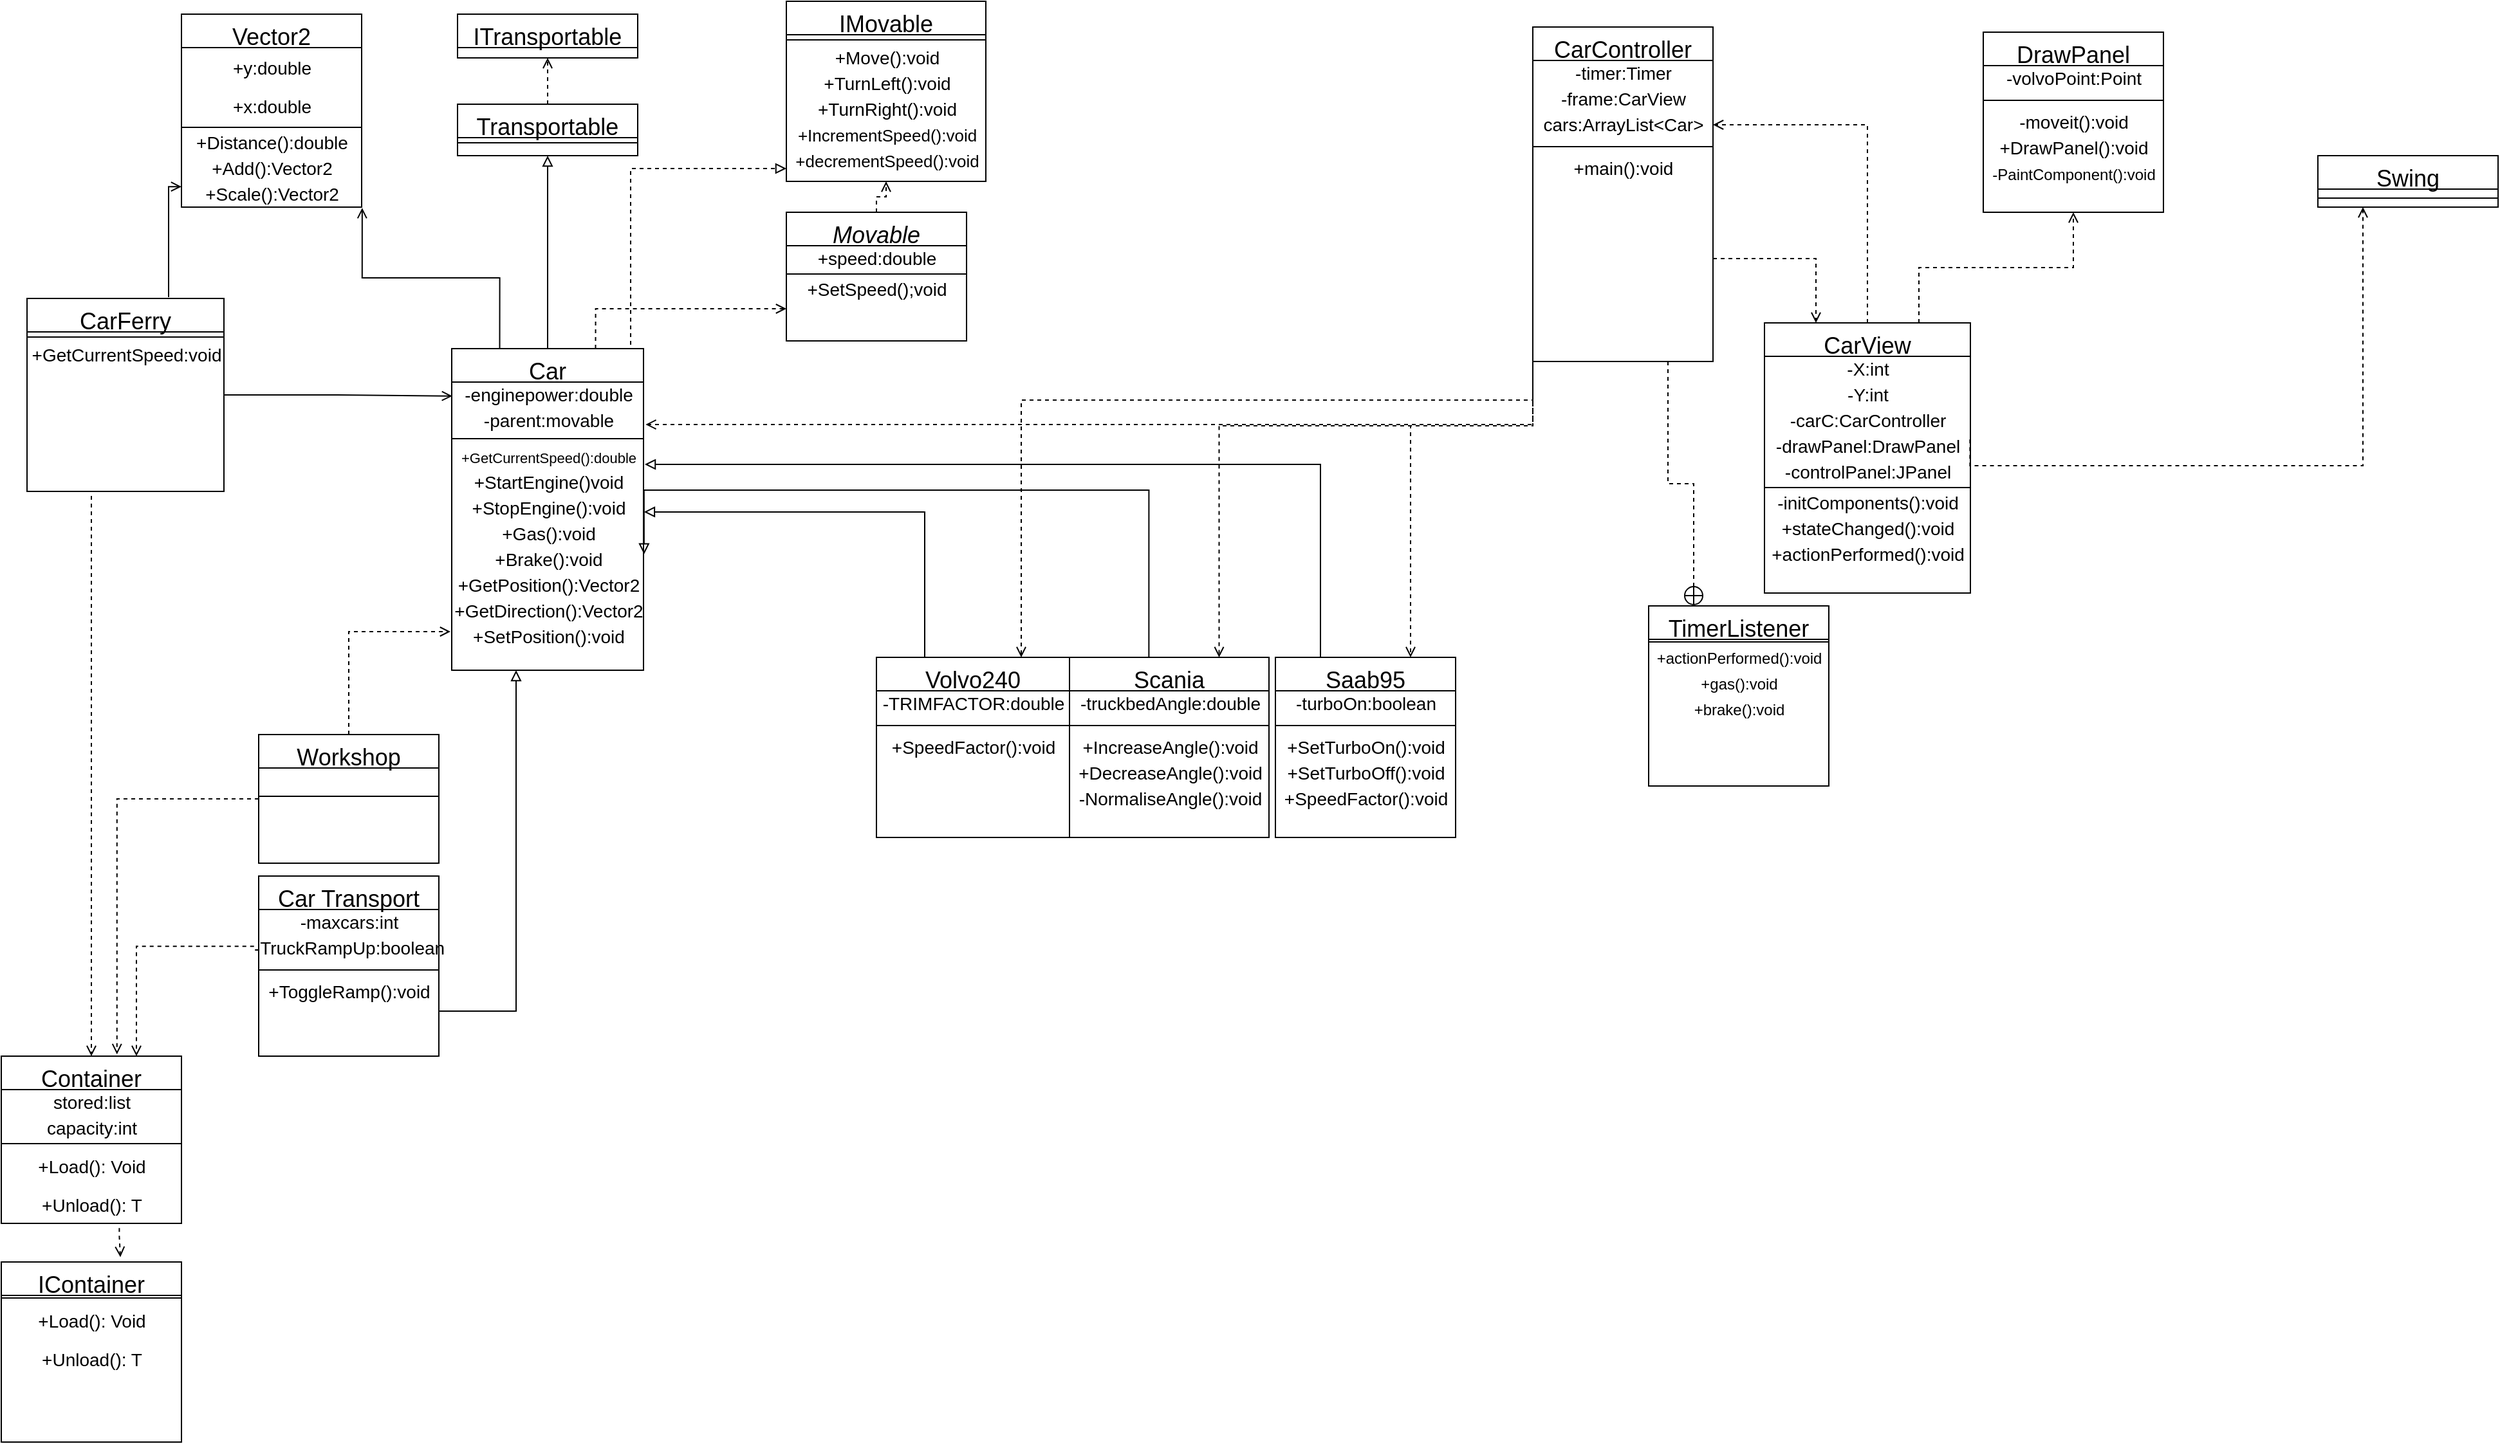 <mxfile version="12.7.2" type="device"><diagram id="C5RBs43oDa-KdzZeNtuy" name="Page-1"><mxGraphModel dx="1463" dy="568" grid="1" gridSize="10" guides="1" tooltips="1" connect="1" arrows="1" fold="1" page="1" pageScale="1" pageWidth="3300" pageHeight="4681" math="0" shadow="0"><root><mxCell id="WIyWlLk6GJQsqaUBKTNV-0"/><mxCell id="WIyWlLk6GJQsqaUBKTNV-1" parent="WIyWlLk6GJQsqaUBKTNV-0"/><mxCell id="vnMeJ6JsLsxlOaiH42n4-273" style="edgeStyle=elbowEdgeStyle;rounded=0;orthogonalLoop=1;jettySize=auto;elbow=vertical;html=1;exitX=0.5;exitY=0;exitDx=0;exitDy=0;entryX=0.5;entryY=1;entryDx=0;entryDy=0;shadow=0;dashed=1;startArrow=none;startFill=0;endArrow=open;endFill=0;strokeWidth=1;fontSize=14;" edge="1" parent="WIyWlLk6GJQsqaUBKTNV-1" source="zkfFHV4jXpPFQw0GAbJ--0" target="vnMeJ6JsLsxlOaiH42n4-11"><mxGeometry relative="1" as="geometry"/></mxCell><mxCell id="zkfFHV4jXpPFQw0GAbJ--0" value="Movable" style="swimlane;fontStyle=2;align=center;verticalAlign=top;childLayout=stackLayout;horizontal=1;startSize=26;horizontalStack=0;resizeParent=1;resizeLast=0;collapsible=1;marginBottom=0;rounded=0;shadow=0;strokeWidth=1;fontSize=18;" parent="WIyWlLk6GJQsqaUBKTNV-1" vertex="1"><mxGeometry x="610" y="184" width="140" height="100" as="geometry"><mxRectangle x="230" y="140" width="160" height="26" as="alternateBounds"/></mxGeometry></mxCell><mxCell id="vnMeJ6JsLsxlOaiH42n4-138" value="+speed:double" style="text;html=1;align=center;verticalAlign=middle;resizable=0;points=[];autosize=1;fontSize=14;" vertex="1" parent="zkfFHV4jXpPFQw0GAbJ--0"><mxGeometry y="26" width="140" height="20" as="geometry"/></mxCell><mxCell id="zkfFHV4jXpPFQw0GAbJ--4" value="" style="line;html=1;strokeWidth=1;align=left;verticalAlign=middle;spacingTop=-1;spacingLeft=3;spacingRight=3;rotatable=0;labelPosition=right;points=[];portConstraint=eastwest;fontSize=18;" parent="zkfFHV4jXpPFQw0GAbJ--0" vertex="1"><mxGeometry y="46" width="140" height="4" as="geometry"/></mxCell><mxCell id="vnMeJ6JsLsxlOaiH42n4-137" value="+SetSpeed();void" style="text;html=1;align=center;verticalAlign=middle;resizable=0;points=[];autosize=1;fontSize=14;" vertex="1" parent="zkfFHV4jXpPFQw0GAbJ--0"><mxGeometry y="50" width="140" height="20" as="geometry"/></mxCell><mxCell id="vnMeJ6JsLsxlOaiH42n4-193" style="edgeStyle=orthogonalEdgeStyle;rounded=0;orthogonalLoop=1;jettySize=auto;html=1;exitX=0.5;exitY=0;exitDx=0;exitDy=0;entryX=0.5;entryY=1;entryDx=0;entryDy=0;shadow=0;endArrow=block;endFill=0;strokeWidth=1;fontSize=14;" edge="1" parent="WIyWlLk6GJQsqaUBKTNV-1" source="vnMeJ6JsLsxlOaiH42n4-2" target="zkfFHV4jXpPFQw0GAbJ--13"><mxGeometry relative="1" as="geometry"/></mxCell><mxCell id="zkfFHV4jXpPFQw0GAbJ--13" value="Transportable" style="swimlane;fontStyle=0;align=center;verticalAlign=top;childLayout=stackLayout;horizontal=1;startSize=26;horizontalStack=0;resizeParent=1;resizeLast=0;collapsible=1;marginBottom=0;rounded=0;shadow=0;strokeWidth=1;fontSize=18;" parent="WIyWlLk6GJQsqaUBKTNV-1" vertex="1"><mxGeometry x="354.5" y="100" width="140" height="40" as="geometry"><mxRectangle x="340" y="380" width="170" height="26" as="alternateBounds"/></mxGeometry></mxCell><mxCell id="zkfFHV4jXpPFQw0GAbJ--15" value="" style="line;html=1;strokeWidth=1;align=left;verticalAlign=middle;spacingTop=-1;spacingLeft=3;spacingRight=3;rotatable=0;labelPosition=right;points=[];portConstraint=eastwest;fontSize=18;" parent="zkfFHV4jXpPFQw0GAbJ--13" vertex="1"><mxGeometry y="26" width="140" height="8" as="geometry"/></mxCell><mxCell id="vnMeJ6JsLsxlOaiH42n4-218" style="edgeStyle=orthogonalEdgeStyle;rounded=0;orthogonalLoop=1;jettySize=auto;html=1;exitX=0.5;exitY=1;exitDx=0;exitDy=0;shadow=0;endArrow=open;endFill=0;strokeWidth=1;fontSize=14;dashed=1;startArrow=none;startFill=0;entryX=0.5;entryY=0;entryDx=0;entryDy=0;" edge="1" parent="WIyWlLk6GJQsqaUBKTNV-1" source="vnMeJ6JsLsxlOaiH42n4-34" target="zkfFHV4jXpPFQw0GAbJ--17"><mxGeometry relative="1" as="geometry"><mxPoint x="70.0" y="398.268" as="targetPoint"/><Array as="points"><mxPoint x="70" y="401"/></Array></mxGeometry></mxCell><mxCell id="vnMeJ6JsLsxlOaiH42n4-219" style="edgeStyle=orthogonalEdgeStyle;rounded=0;orthogonalLoop=1;jettySize=auto;html=1;exitX=0;exitY=0.5;exitDx=0;exitDy=0;shadow=0;dashed=1;startArrow=none;startFill=0;endArrow=open;endFill=0;strokeWidth=1;fontSize=14;entryX=0.642;entryY=-0.011;entryDx=0;entryDy=0;entryPerimeter=0;" edge="1" parent="WIyWlLk6GJQsqaUBKTNV-1" source="vnMeJ6JsLsxlOaiH42n4-25" target="zkfFHV4jXpPFQw0GAbJ--17"><mxGeometry relative="1" as="geometry"><mxPoint x="120" y="830" as="targetPoint"/><Array as="points"><mxPoint x="90" y="640"/></Array></mxGeometry></mxCell><mxCell id="vnMeJ6JsLsxlOaiH42n4-220" style="edgeStyle=orthogonalEdgeStyle;rounded=0;orthogonalLoop=1;jettySize=auto;html=1;exitX=-0.026;exitY=0.431;exitDx=0;exitDy=0;entryX=0.75;entryY=0;entryDx=0;entryDy=0;shadow=0;dashed=1;startArrow=none;startFill=0;endArrow=open;endFill=0;strokeWidth=1;fontSize=14;exitPerimeter=0;" edge="1" parent="WIyWlLk6GJQsqaUBKTNV-1" source="vnMeJ6JsLsxlOaiH42n4-155" target="zkfFHV4jXpPFQw0GAbJ--17"><mxGeometry relative="1" as="geometry"><Array as="points"><mxPoint x="105" y="755"/></Array></mxGeometry></mxCell><mxCell id="zkfFHV4jXpPFQw0GAbJ--17" value="Container" style="swimlane;fontStyle=0;align=center;verticalAlign=top;childLayout=stackLayout;horizontal=1;startSize=26;horizontalStack=0;resizeParent=1;resizeLast=0;collapsible=1;marginBottom=0;rounded=0;shadow=0;strokeWidth=1;fontSize=18;" parent="WIyWlLk6GJQsqaUBKTNV-1" vertex="1"><mxGeometry y="840" width="140" height="130" as="geometry"><mxRectangle x="550" y="140" width="160" height="26" as="alternateBounds"/></mxGeometry></mxCell><mxCell id="vnMeJ6JsLsxlOaiH42n4-140" value="stored:list" style="text;html=1;align=center;verticalAlign=middle;resizable=0;points=[];autosize=1;fontSize=14;" vertex="1" parent="zkfFHV4jXpPFQw0GAbJ--17"><mxGeometry y="26" width="140" height="20" as="geometry"/></mxCell><mxCell id="vnMeJ6JsLsxlOaiH42n4-141" value="capacity:int" style="text;html=1;align=center;verticalAlign=middle;resizable=0;points=[];autosize=1;fontSize=14;" vertex="1" parent="zkfFHV4jXpPFQw0GAbJ--17"><mxGeometry y="46" width="140" height="20" as="geometry"/></mxCell><mxCell id="zkfFHV4jXpPFQw0GAbJ--23" value="" style="line;html=1;strokeWidth=1;align=left;verticalAlign=middle;spacingTop=-1;spacingLeft=3;spacingRight=3;rotatable=0;labelPosition=right;points=[];portConstraint=eastwest;fontSize=18;" parent="zkfFHV4jXpPFQw0GAbJ--17" vertex="1"><mxGeometry y="66" width="140" height="4" as="geometry"/></mxCell><mxCell id="vnMeJ6JsLsxlOaiH42n4-113" value="&lt;span style=&quot;font-size: 14px&quot;&gt;+Load(): Void&lt;/span&gt;" style="text;html=1;align=center;verticalAlign=middle;resizable=0;points=[];autosize=1;fontSize=18;" vertex="1" parent="zkfFHV4jXpPFQw0GAbJ--17"><mxGeometry y="70" width="140" height="30" as="geometry"/></mxCell><mxCell id="vnMeJ6JsLsxlOaiH42n4-116" value="&lt;span style=&quot;font-size: 14px&quot;&gt;+Unload(): T&lt;/span&gt;" style="text;html=1;align=center;verticalAlign=middle;resizable=0;points=[];autosize=1;fontSize=18;" vertex="1" parent="zkfFHV4jXpPFQw0GAbJ--17"><mxGeometry y="100" width="140" height="30" as="geometry"/></mxCell><mxCell id="vnMeJ6JsLsxlOaiH42n4-2" value="Car" style="swimlane;fontStyle=0;align=center;verticalAlign=top;childLayout=stackLayout;horizontal=1;startSize=26;horizontalStack=0;resizeParent=1;resizeLast=0;collapsible=1;marginBottom=0;rounded=0;shadow=0;strokeWidth=1;fontSize=18;" vertex="1" parent="WIyWlLk6GJQsqaUBKTNV-1"><mxGeometry x="350" y="290" width="149" height="250" as="geometry"><mxRectangle x="340" y="380" width="170" height="26" as="alternateBounds"/></mxGeometry></mxCell><mxCell id="vnMeJ6JsLsxlOaiH42n4-144" value="-enginepower:double" style="text;html=1;align=center;verticalAlign=middle;resizable=0;points=[];autosize=1;fontSize=14;" vertex="1" parent="vnMeJ6JsLsxlOaiH42n4-2"><mxGeometry y="26" width="149" height="20" as="geometry"/></mxCell><mxCell id="vnMeJ6JsLsxlOaiH42n4-143" value="-parent:movable" style="text;html=1;align=center;verticalAlign=middle;resizable=0;points=[];autosize=1;fontSize=14;" vertex="1" parent="vnMeJ6JsLsxlOaiH42n4-2"><mxGeometry y="46" width="149" height="20" as="geometry"/></mxCell><mxCell id="vnMeJ6JsLsxlOaiH42n4-3" value="" style="line;html=1;strokeWidth=1;align=left;verticalAlign=middle;spacingTop=-1;spacingLeft=3;spacingRight=3;rotatable=0;labelPosition=right;points=[];portConstraint=eastwest;fontSize=18;" vertex="1" parent="vnMeJ6JsLsxlOaiH42n4-2"><mxGeometry y="66" width="149" height="8" as="geometry"/></mxCell><mxCell id="vnMeJ6JsLsxlOaiH42n4-145" value="&lt;font style=&quot;font-size: 11px&quot;&gt;+GetCurrentSpeed():double&lt;/font&gt;" style="text;html=1;align=center;verticalAlign=middle;resizable=0;points=[];autosize=1;fontSize=14;" vertex="1" parent="vnMeJ6JsLsxlOaiH42n4-2"><mxGeometry y="74" width="149" height="20" as="geometry"/></mxCell><mxCell id="vnMeJ6JsLsxlOaiH42n4-146" value="+StartEngine()void" style="text;html=1;align=center;verticalAlign=middle;resizable=0;points=[];autosize=1;fontSize=14;" vertex="1" parent="vnMeJ6JsLsxlOaiH42n4-2"><mxGeometry y="94" width="149" height="20" as="geometry"/></mxCell><mxCell id="vnMeJ6JsLsxlOaiH42n4-147" value="+StopEngine():void" style="text;html=1;align=center;verticalAlign=middle;resizable=0;points=[];autosize=1;fontSize=14;" vertex="1" parent="vnMeJ6JsLsxlOaiH42n4-2"><mxGeometry y="114" width="149" height="20" as="geometry"/></mxCell><mxCell id="vnMeJ6JsLsxlOaiH42n4-148" value="+Gas():void" style="text;html=1;align=center;verticalAlign=middle;resizable=0;points=[];autosize=1;fontSize=14;" vertex="1" parent="vnMeJ6JsLsxlOaiH42n4-2"><mxGeometry y="134" width="149" height="20" as="geometry"/></mxCell><mxCell id="vnMeJ6JsLsxlOaiH42n4-149" value="+Brake():void" style="text;html=1;align=center;verticalAlign=middle;resizable=0;points=[];autosize=1;fontSize=14;" vertex="1" parent="vnMeJ6JsLsxlOaiH42n4-2"><mxGeometry y="154" width="149" height="20" as="geometry"/></mxCell><mxCell id="vnMeJ6JsLsxlOaiH42n4-151" value="+GetPosition():Vector2" style="text;html=1;align=center;verticalAlign=middle;resizable=0;points=[];autosize=1;fontSize=14;" vertex="1" parent="vnMeJ6JsLsxlOaiH42n4-2"><mxGeometry y="174" width="149" height="20" as="geometry"/></mxCell><mxCell id="vnMeJ6JsLsxlOaiH42n4-152" value="+GetDirection():Vector2" style="text;html=1;align=center;verticalAlign=middle;resizable=0;points=[];autosize=1;fontSize=14;" vertex="1" parent="vnMeJ6JsLsxlOaiH42n4-2"><mxGeometry y="194" width="149" height="20" as="geometry"/></mxCell><mxCell id="vnMeJ6JsLsxlOaiH42n4-153" value="+SetPosition():void" style="text;html=1;align=center;verticalAlign=middle;resizable=0;points=[];autosize=1;fontSize=14;" vertex="1" parent="vnMeJ6JsLsxlOaiH42n4-2"><mxGeometry y="214" width="149" height="20" as="geometry"/></mxCell><mxCell id="vnMeJ6JsLsxlOaiH42n4-192" style="edgeStyle=orthogonalEdgeStyle;rounded=0;orthogonalLoop=1;jettySize=auto;html=1;exitX=0.5;exitY=0;exitDx=0;exitDy=0;entryX=0.5;entryY=1;entryDx=0;entryDy=0;shadow=0;endArrow=open;endFill=0;strokeWidth=1;fontSize=14;dashed=1;" edge="1" parent="WIyWlLk6GJQsqaUBKTNV-1" source="zkfFHV4jXpPFQw0GAbJ--13" target="vnMeJ6JsLsxlOaiH42n4-7"><mxGeometry relative="1" as="geometry"/></mxCell><mxCell id="vnMeJ6JsLsxlOaiH42n4-7" value="ITransportable" style="swimlane;fontStyle=0;align=center;verticalAlign=top;childLayout=stackLayout;horizontal=1;startSize=26;horizontalStack=0;resizeParent=1;resizeLast=0;collapsible=1;marginBottom=0;rounded=0;shadow=0;strokeWidth=1;fontSize=18;" vertex="1" parent="WIyWlLk6GJQsqaUBKTNV-1"><mxGeometry x="354.5" y="30" width="140" height="34" as="geometry"><mxRectangle x="340" y="380" width="170" height="26" as="alternateBounds"/></mxGeometry></mxCell><mxCell id="vnMeJ6JsLsxlOaiH42n4-217" style="edgeStyle=orthogonalEdgeStyle;rounded=0;orthogonalLoop=1;jettySize=auto;html=1;exitX=0.655;exitY=1.122;exitDx=0;exitDy=0;entryX=0.661;entryY=-0.027;entryDx=0;entryDy=0;entryPerimeter=0;shadow=0;endArrow=open;endFill=0;strokeWidth=1;fontSize=14;dashed=1;exitPerimeter=0;" edge="1" parent="WIyWlLk6GJQsqaUBKTNV-1" source="vnMeJ6JsLsxlOaiH42n4-116" target="vnMeJ6JsLsxlOaiH42n4-9"><mxGeometry relative="1" as="geometry"><Array as="points"><mxPoint x="92" y="980"/><mxPoint x="93" y="980"/></Array></mxGeometry></mxCell><mxCell id="vnMeJ6JsLsxlOaiH42n4-9" value="IContainer" style="swimlane;fontStyle=0;align=center;verticalAlign=top;childLayout=stackLayout;horizontal=1;startSize=26;horizontalStack=0;resizeParent=1;resizeLast=0;collapsible=1;marginBottom=0;rounded=0;shadow=0;strokeWidth=1;fontSize=18;" vertex="1" parent="WIyWlLk6GJQsqaUBKTNV-1"><mxGeometry y="1000" width="140" height="140" as="geometry"><mxRectangle x="340" y="380" width="170" height="26" as="alternateBounds"/></mxGeometry></mxCell><mxCell id="vnMeJ6JsLsxlOaiH42n4-10" value="" style="line;html=1;strokeWidth=1;align=left;verticalAlign=middle;spacingTop=-1;spacingLeft=3;spacingRight=3;rotatable=0;labelPosition=right;points=[];portConstraint=eastwest;fontSize=18;" vertex="1" parent="vnMeJ6JsLsxlOaiH42n4-9"><mxGeometry y="26" width="140" height="4" as="geometry"/></mxCell><mxCell id="vnMeJ6JsLsxlOaiH42n4-109" value="&lt;font style=&quot;font-size: 14px&quot;&gt;+Load(): Void&lt;/font&gt;" style="text;html=1;align=center;verticalAlign=middle;resizable=0;points=[];autosize=1;fontSize=18;" vertex="1" parent="vnMeJ6JsLsxlOaiH42n4-9"><mxGeometry y="30" width="140" height="30" as="geometry"/></mxCell><mxCell id="vnMeJ6JsLsxlOaiH42n4-110" value="&lt;font style=&quot;font-size: 14px&quot;&gt;+Unload(): T&lt;/font&gt;" style="text;html=1;align=center;verticalAlign=middle;resizable=0;points=[];autosize=1;fontSize=18;" vertex="1" parent="vnMeJ6JsLsxlOaiH42n4-9"><mxGeometry y="60" width="140" height="30" as="geometry"/></mxCell><mxCell id="vnMeJ6JsLsxlOaiH42n4-11" value="IMovable" style="swimlane;fontStyle=0;align=center;verticalAlign=top;childLayout=stackLayout;horizontal=1;startSize=26;horizontalStack=0;resizeParent=1;resizeLast=0;collapsible=1;marginBottom=0;rounded=0;shadow=0;strokeWidth=1;fontSize=18;" vertex="1" parent="WIyWlLk6GJQsqaUBKTNV-1"><mxGeometry x="610" y="20" width="155" height="140" as="geometry"><mxRectangle x="340" y="380" width="170" height="26" as="alternateBounds"/></mxGeometry></mxCell><mxCell id="vnMeJ6JsLsxlOaiH42n4-12" value="" style="line;html=1;strokeWidth=1;align=left;verticalAlign=middle;spacingTop=-1;spacingLeft=3;spacingRight=3;rotatable=0;labelPosition=right;points=[];portConstraint=eastwest;fontSize=18;" vertex="1" parent="vnMeJ6JsLsxlOaiH42n4-11"><mxGeometry y="26" width="155" height="8" as="geometry"/></mxCell><mxCell id="vnMeJ6JsLsxlOaiH42n4-132" value="+Move():void" style="text;html=1;align=center;verticalAlign=middle;resizable=0;points=[];autosize=1;fontSize=14;" vertex="1" parent="vnMeJ6JsLsxlOaiH42n4-11"><mxGeometry y="34" width="155" height="20" as="geometry"/></mxCell><mxCell id="vnMeJ6JsLsxlOaiH42n4-133" value="+TurnLeft():void" style="text;html=1;align=center;verticalAlign=middle;resizable=0;points=[];autosize=1;fontSize=14;" vertex="1" parent="vnMeJ6JsLsxlOaiH42n4-11"><mxGeometry y="54" width="155" height="20" as="geometry"/></mxCell><mxCell id="vnMeJ6JsLsxlOaiH42n4-134" value="+TurnRight():void" style="text;html=1;align=center;verticalAlign=middle;resizable=0;points=[];autosize=1;fontSize=14;" vertex="1" parent="vnMeJ6JsLsxlOaiH42n4-11"><mxGeometry y="74" width="155" height="20" as="geometry"/></mxCell><mxCell id="vnMeJ6JsLsxlOaiH42n4-136" value="&lt;font style=&quot;font-size: 13px&quot;&gt;+IncrementSpeed():void&lt;/font&gt;" style="text;html=1;align=center;verticalAlign=middle;resizable=0;points=[];autosize=1;fontSize=14;" vertex="1" parent="vnMeJ6JsLsxlOaiH42n4-11"><mxGeometry y="94" width="155" height="20" as="geometry"/></mxCell><mxCell id="vnMeJ6JsLsxlOaiH42n4-135" value="&lt;font style=&quot;font-size: 13px&quot;&gt;+decrementSpeed():void&lt;/font&gt;" style="text;html=1;align=center;verticalAlign=middle;resizable=0;points=[];autosize=1;fontSize=14;" vertex="1" parent="vnMeJ6JsLsxlOaiH42n4-11"><mxGeometry y="114" width="155" height="20" as="geometry"/></mxCell><mxCell id="vnMeJ6JsLsxlOaiH42n4-18" value="Car Transport" style="swimlane;fontStyle=0;align=center;verticalAlign=top;childLayout=stackLayout;horizontal=1;startSize=26;horizontalStack=0;resizeParent=1;resizeLast=0;collapsible=1;marginBottom=0;rounded=0;shadow=0;strokeWidth=1;fontSize=18;" vertex="1" parent="WIyWlLk6GJQsqaUBKTNV-1"><mxGeometry x="200" y="700" width="140" height="140" as="geometry"><mxRectangle x="550" y="140" width="160" height="26" as="alternateBounds"/></mxGeometry></mxCell><mxCell id="vnMeJ6JsLsxlOaiH42n4-154" value="-maxcars:int" style="text;html=1;align=center;verticalAlign=middle;resizable=0;points=[];autosize=1;fontSize=14;" vertex="1" parent="vnMeJ6JsLsxlOaiH42n4-18"><mxGeometry y="26" width="140" height="20" as="geometry"/></mxCell><mxCell id="vnMeJ6JsLsxlOaiH42n4-155" value="-TruckRampUp:boolean" style="text;html=1;align=center;verticalAlign=middle;resizable=0;points=[];autosize=1;fontSize=14;" vertex="1" parent="vnMeJ6JsLsxlOaiH42n4-18"><mxGeometry y="46" width="140" height="20" as="geometry"/></mxCell><mxCell id="vnMeJ6JsLsxlOaiH42n4-19" value="" style="line;html=1;strokeWidth=1;align=left;verticalAlign=middle;spacingTop=-1;spacingLeft=3;spacingRight=3;rotatable=0;labelPosition=right;points=[];portConstraint=eastwest;fontSize=18;" vertex="1" parent="vnMeJ6JsLsxlOaiH42n4-18"><mxGeometry y="66" width="140" height="14" as="geometry"/></mxCell><mxCell id="vnMeJ6JsLsxlOaiH42n4-156" value="+ToggleRamp():void" style="text;html=1;align=center;verticalAlign=middle;resizable=0;points=[];autosize=1;fontSize=14;" vertex="1" parent="vnMeJ6JsLsxlOaiH42n4-18"><mxGeometry y="80" width="140" height="20" as="geometry"/></mxCell><mxCell id="vnMeJ6JsLsxlOaiH42n4-25" value="Workshop" style="swimlane;fontStyle=0;align=center;verticalAlign=top;childLayout=stackLayout;horizontal=1;startSize=26;horizontalStack=0;resizeParent=1;resizeLast=0;collapsible=1;marginBottom=0;rounded=0;shadow=0;strokeWidth=1;fontSize=18;" vertex="1" parent="WIyWlLk6GJQsqaUBKTNV-1"><mxGeometry x="200" y="590" width="140" height="100" as="geometry"><mxRectangle x="550" y="140" width="160" height="26" as="alternateBounds"/></mxGeometry></mxCell><mxCell id="vnMeJ6JsLsxlOaiH42n4-26" value="" style="line;html=1;strokeWidth=1;align=left;verticalAlign=middle;spacingTop=-1;spacingLeft=3;spacingRight=3;rotatable=0;labelPosition=right;points=[];portConstraint=eastwest;fontSize=18;" vertex="1" parent="vnMeJ6JsLsxlOaiH42n4-25"><mxGeometry y="26" width="140" height="44" as="geometry"/></mxCell><mxCell id="vnMeJ6JsLsxlOaiH42n4-34" value="CarFerry" style="swimlane;fontStyle=0;align=center;verticalAlign=top;childLayout=stackLayout;horizontal=1;startSize=26;horizontalStack=0;resizeParent=1;resizeLast=0;collapsible=1;marginBottom=0;rounded=0;shadow=0;strokeWidth=1;fontSize=18;" vertex="1" parent="WIyWlLk6GJQsqaUBKTNV-1"><mxGeometry x="20" y="251" width="153" height="150" as="geometry"><mxRectangle x="340" y="380" width="170" height="26" as="alternateBounds"/></mxGeometry></mxCell><mxCell id="vnMeJ6JsLsxlOaiH42n4-35" value="" style="line;html=1;strokeWidth=1;align=left;verticalAlign=middle;spacingTop=-1;spacingLeft=3;spacingRight=3;rotatable=0;labelPosition=right;points=[];portConstraint=eastwest;fontSize=18;" vertex="1" parent="vnMeJ6JsLsxlOaiH42n4-34"><mxGeometry y="26" width="153" height="8" as="geometry"/></mxCell><mxCell id="vnMeJ6JsLsxlOaiH42n4-142" value="+GetCurrentSpeed:void" style="text;html=1;align=center;verticalAlign=middle;resizable=0;points=[];autosize=1;fontSize=14;" vertex="1" parent="vnMeJ6JsLsxlOaiH42n4-34"><mxGeometry y="34" width="153" height="20" as="geometry"/></mxCell><mxCell id="vnMeJ6JsLsxlOaiH42n4-46" value="Vector2" style="swimlane;fontStyle=0;align=center;verticalAlign=top;childLayout=stackLayout;horizontal=1;startSize=26;horizontalStack=0;resizeParent=1;resizeLast=0;collapsible=1;marginBottom=0;rounded=0;shadow=0;strokeWidth=1;fontSize=18;" vertex="1" parent="WIyWlLk6GJQsqaUBKTNV-1"><mxGeometry x="140" y="30" width="140" height="150" as="geometry"><mxRectangle x="550" y="140" width="160" height="26" as="alternateBounds"/></mxGeometry></mxCell><mxCell id="vnMeJ6JsLsxlOaiH42n4-118" value="&lt;font style=&quot;font-size: 14px ; line-height: 100%&quot;&gt;+y:double&lt;/font&gt;" style="text;html=1;align=center;verticalAlign=middle;resizable=0;points=[];autosize=1;fontSize=18;" vertex="1" parent="vnMeJ6JsLsxlOaiH42n4-46"><mxGeometry y="26" width="140" height="30" as="geometry"/></mxCell><mxCell id="vnMeJ6JsLsxlOaiH42n4-117" value="&lt;font style=&quot;font-size: 14px&quot;&gt;+x:double&lt;/font&gt;" style="text;html=1;align=center;verticalAlign=middle;resizable=0;points=[];autosize=1;fontSize=18;" vertex="1" parent="vnMeJ6JsLsxlOaiH42n4-46"><mxGeometry y="56" width="140" height="30" as="geometry"/></mxCell><mxCell id="vnMeJ6JsLsxlOaiH42n4-47" value="" style="line;html=1;strokeWidth=1;align=left;verticalAlign=middle;spacingTop=-1;spacingLeft=3;spacingRight=3;rotatable=0;labelPosition=right;points=[];portConstraint=eastwest;fontSize=18;" vertex="1" parent="vnMeJ6JsLsxlOaiH42n4-46"><mxGeometry y="86" width="140" height="4" as="geometry"/></mxCell><mxCell id="vnMeJ6JsLsxlOaiH42n4-119" value="&lt;font style=&quot;font-size: 14px&quot;&gt;+Distance():double&lt;/font&gt;" style="text;html=1;align=center;verticalAlign=middle;resizable=0;points=[];autosize=1;fontSize=14;" vertex="1" parent="vnMeJ6JsLsxlOaiH42n4-46"><mxGeometry y="90" width="140" height="20" as="geometry"/></mxCell><mxCell id="vnMeJ6JsLsxlOaiH42n4-130" value="+Add():Vector2" style="text;html=1;align=center;verticalAlign=middle;resizable=0;points=[];autosize=1;fontSize=14;" vertex="1" parent="vnMeJ6JsLsxlOaiH42n4-46"><mxGeometry y="110" width="140" height="20" as="geometry"/></mxCell><mxCell id="vnMeJ6JsLsxlOaiH42n4-131" value="+Scale():Vector2" style="text;html=1;align=center;verticalAlign=middle;resizable=0;points=[];autosize=1;fontSize=14;" vertex="1" parent="vnMeJ6JsLsxlOaiH42n4-46"><mxGeometry y="130" width="140" height="20" as="geometry"/></mxCell><mxCell id="vnMeJ6JsLsxlOaiH42n4-51" value="Scania" style="swimlane;fontStyle=0;align=center;verticalAlign=top;childLayout=stackLayout;horizontal=1;startSize=26;horizontalStack=0;resizeParent=1;resizeLast=0;collapsible=1;marginBottom=0;rounded=0;shadow=0;strokeWidth=1;fontSize=18;" vertex="1" parent="WIyWlLk6GJQsqaUBKTNV-1"><mxGeometry x="830" y="530" width="155" height="140" as="geometry"><mxRectangle x="550" y="140" width="160" height="26" as="alternateBounds"/></mxGeometry></mxCell><mxCell id="vnMeJ6JsLsxlOaiH42n4-157" value="-truckbedAngle:double" style="text;html=1;align=center;verticalAlign=middle;resizable=0;points=[];autosize=1;fontSize=14;" vertex="1" parent="vnMeJ6JsLsxlOaiH42n4-51"><mxGeometry y="26" width="155" height="20" as="geometry"/></mxCell><mxCell id="vnMeJ6JsLsxlOaiH42n4-52" value="" style="line;html=1;strokeWidth=1;align=left;verticalAlign=middle;spacingTop=-1;spacingLeft=3;spacingRight=3;rotatable=0;labelPosition=right;points=[];portConstraint=eastwest;fontSize=18;" vertex="1" parent="vnMeJ6JsLsxlOaiH42n4-51"><mxGeometry y="46" width="155" height="14" as="geometry"/></mxCell><mxCell id="vnMeJ6JsLsxlOaiH42n4-158" value="+IncreaseAngle():void" style="text;html=1;align=center;verticalAlign=middle;resizable=0;points=[];autosize=1;fontSize=14;" vertex="1" parent="vnMeJ6JsLsxlOaiH42n4-51"><mxGeometry y="60" width="155" height="20" as="geometry"/></mxCell><mxCell id="vnMeJ6JsLsxlOaiH42n4-159" value="+DecreaseAngle():void" style="text;html=1;align=center;verticalAlign=middle;resizable=0;points=[];autosize=1;fontSize=14;" vertex="1" parent="vnMeJ6JsLsxlOaiH42n4-51"><mxGeometry y="80" width="155" height="20" as="geometry"/></mxCell><mxCell id="vnMeJ6JsLsxlOaiH42n4-161" value="-NormaliseAngle():void" style="text;html=1;align=center;verticalAlign=middle;resizable=0;points=[];autosize=1;fontSize=14;" vertex="1" parent="vnMeJ6JsLsxlOaiH42n4-51"><mxGeometry y="100" width="155" height="20" as="geometry"/></mxCell><mxCell id="vnMeJ6JsLsxlOaiH42n4-53" value="Saab95" style="swimlane;fontStyle=0;align=center;verticalAlign=top;childLayout=stackLayout;horizontal=1;startSize=26;horizontalStack=0;resizeParent=1;resizeLast=0;collapsible=1;marginBottom=0;rounded=0;shadow=0;strokeWidth=1;fontSize=18;" vertex="1" parent="WIyWlLk6GJQsqaUBKTNV-1"><mxGeometry x="990" y="530" width="140" height="140" as="geometry"><mxRectangle x="550" y="140" width="160" height="26" as="alternateBounds"/></mxGeometry></mxCell><mxCell id="vnMeJ6JsLsxlOaiH42n4-164" value="-turboOn:boolean" style="text;html=1;align=center;verticalAlign=middle;resizable=0;points=[];autosize=1;fontSize=14;" vertex="1" parent="vnMeJ6JsLsxlOaiH42n4-53"><mxGeometry y="26" width="140" height="20" as="geometry"/></mxCell><mxCell id="vnMeJ6JsLsxlOaiH42n4-54" value="" style="line;html=1;strokeWidth=1;align=left;verticalAlign=middle;spacingTop=-1;spacingLeft=3;spacingRight=3;rotatable=0;labelPosition=right;points=[];portConstraint=eastwest;fontSize=18;" vertex="1" parent="vnMeJ6JsLsxlOaiH42n4-53"><mxGeometry y="46" width="140" height="14" as="geometry"/></mxCell><mxCell id="vnMeJ6JsLsxlOaiH42n4-168" value="+SetTurboOn():void" style="text;html=1;align=center;verticalAlign=middle;resizable=0;points=[];autosize=1;fontSize=14;" vertex="1" parent="vnMeJ6JsLsxlOaiH42n4-53"><mxGeometry y="60" width="140" height="20" as="geometry"/></mxCell><mxCell id="vnMeJ6JsLsxlOaiH42n4-165" value="+SetTurboOff():void" style="text;html=1;align=center;verticalAlign=middle;resizable=0;points=[];autosize=1;fontSize=14;" vertex="1" parent="vnMeJ6JsLsxlOaiH42n4-53"><mxGeometry y="80" width="140" height="20" as="geometry"/></mxCell><mxCell id="vnMeJ6JsLsxlOaiH42n4-169" value="+SpeedFactor():void" style="text;html=1;align=center;verticalAlign=middle;resizable=0;points=[];autosize=1;fontSize=14;" vertex="1" parent="vnMeJ6JsLsxlOaiH42n4-53"><mxGeometry y="100" width="140" height="20" as="geometry"/></mxCell><mxCell id="vnMeJ6JsLsxlOaiH42n4-58" value="Volvo240" style="swimlane;fontStyle=0;align=center;verticalAlign=top;childLayout=stackLayout;horizontal=1;startSize=26;horizontalStack=0;resizeParent=1;resizeLast=0;collapsible=1;marginBottom=0;rounded=0;shadow=0;strokeWidth=1;fontSize=18;" vertex="1" parent="WIyWlLk6GJQsqaUBKTNV-1"><mxGeometry x="680" y="530" width="150" height="140" as="geometry"><mxRectangle x="550" y="140" width="160" height="26" as="alternateBounds"/></mxGeometry></mxCell><mxCell id="vnMeJ6JsLsxlOaiH42n4-162" value="-TRIMFACTOR:double" style="text;html=1;align=center;verticalAlign=middle;resizable=0;points=[];autosize=1;fontSize=14;" vertex="1" parent="vnMeJ6JsLsxlOaiH42n4-58"><mxGeometry y="26" width="150" height="20" as="geometry"/></mxCell><mxCell id="vnMeJ6JsLsxlOaiH42n4-59" value="" style="line;html=1;strokeWidth=1;align=left;verticalAlign=middle;spacingTop=-1;spacingLeft=3;spacingRight=3;rotatable=0;labelPosition=right;points=[];portConstraint=eastwest;fontSize=18;" vertex="1" parent="vnMeJ6JsLsxlOaiH42n4-58"><mxGeometry y="46" width="150" height="14" as="geometry"/></mxCell><mxCell id="vnMeJ6JsLsxlOaiH42n4-163" value="+SpeedFactor():void" style="text;html=1;align=center;verticalAlign=middle;resizable=0;points=[];autosize=1;fontSize=14;" vertex="1" parent="vnMeJ6JsLsxlOaiH42n4-58"><mxGeometry y="60" width="150" height="20" as="geometry"/></mxCell><mxCell id="vnMeJ6JsLsxlOaiH42n4-68" value="CarView" style="swimlane;fontStyle=0;align=center;verticalAlign=top;childLayout=stackLayout;horizontal=1;startSize=26;horizontalStack=0;resizeParent=1;resizeLast=0;collapsible=1;marginBottom=0;rounded=0;shadow=0;strokeWidth=1;fontSize=18;" vertex="1" parent="WIyWlLk6GJQsqaUBKTNV-1"><mxGeometry x="1370" y="270" width="160" height="210" as="geometry"><mxRectangle x="550" y="140" width="160" height="26" as="alternateBounds"/></mxGeometry></mxCell><mxCell id="vnMeJ6JsLsxlOaiH42n4-170" value="-X:int" style="text;html=1;align=center;verticalAlign=middle;resizable=0;points=[];autosize=1;fontSize=14;" vertex="1" parent="vnMeJ6JsLsxlOaiH42n4-68"><mxGeometry y="26" width="160" height="20" as="geometry"/></mxCell><mxCell id="vnMeJ6JsLsxlOaiH42n4-171" value="-Y:int" style="text;html=1;align=center;verticalAlign=middle;resizable=0;points=[];autosize=1;fontSize=14;" vertex="1" parent="vnMeJ6JsLsxlOaiH42n4-68"><mxGeometry y="46" width="160" height="20" as="geometry"/></mxCell><mxCell id="vnMeJ6JsLsxlOaiH42n4-172" value="-carC:CarController" style="text;html=1;align=center;verticalAlign=middle;resizable=0;points=[];autosize=1;fontSize=14;" vertex="1" parent="vnMeJ6JsLsxlOaiH42n4-68"><mxGeometry y="66" width="160" height="20" as="geometry"/></mxCell><mxCell id="vnMeJ6JsLsxlOaiH42n4-260" value="-drawPanel:DrawPanel" style="text;html=1;align=center;verticalAlign=middle;resizable=0;points=[];autosize=1;fontSize=14;" vertex="1" parent="vnMeJ6JsLsxlOaiH42n4-68"><mxGeometry y="86" width="160" height="20" as="geometry"/></mxCell><mxCell id="vnMeJ6JsLsxlOaiH42n4-174" value="-controlPanel:JPanel" style="text;html=1;align=center;verticalAlign=middle;resizable=0;points=[];autosize=1;fontSize=14;" vertex="1" parent="vnMeJ6JsLsxlOaiH42n4-68"><mxGeometry y="106" width="160" height="20" as="geometry"/></mxCell><mxCell id="vnMeJ6JsLsxlOaiH42n4-69" value="" style="line;html=1;strokeWidth=1;align=left;verticalAlign=middle;spacingTop=-1;spacingLeft=3;spacingRight=3;rotatable=0;labelPosition=right;points=[];portConstraint=eastwest;fontSize=18;" vertex="1" parent="vnMeJ6JsLsxlOaiH42n4-68"><mxGeometry y="126" width="160" height="4" as="geometry"/></mxCell><mxCell id="vnMeJ6JsLsxlOaiH42n4-175" value="-initComponents():void" style="text;html=1;align=center;verticalAlign=middle;resizable=0;points=[];autosize=1;fontSize=14;" vertex="1" parent="vnMeJ6JsLsxlOaiH42n4-68"><mxGeometry y="130" width="160" height="20" as="geometry"/></mxCell><mxCell id="vnMeJ6JsLsxlOaiH42n4-176" value="+stateChanged():void" style="text;html=1;align=center;verticalAlign=middle;resizable=0;points=[];autosize=1;fontSize=14;" vertex="1" parent="vnMeJ6JsLsxlOaiH42n4-68"><mxGeometry y="150" width="160" height="20" as="geometry"/></mxCell><mxCell id="vnMeJ6JsLsxlOaiH42n4-177" value="+actionPerformed():void" style="text;html=1;align=center;verticalAlign=middle;resizable=0;points=[];autosize=1;fontSize=14;" vertex="1" parent="vnMeJ6JsLsxlOaiH42n4-68"><mxGeometry y="170" width="160" height="20" as="geometry"/></mxCell><mxCell id="vnMeJ6JsLsxlOaiH42n4-255" style="edgeStyle=elbowEdgeStyle;rounded=0;orthogonalLoop=1;jettySize=auto;elbow=vertical;html=1;entryX=0.5;entryY=1;entryDx=0;entryDy=0;shadow=0;dashed=1;startArrow=none;startFill=0;endArrow=open;endFill=0;strokeWidth=1;fontSize=14;exitX=0.75;exitY=0;exitDx=0;exitDy=0;" edge="1" parent="WIyWlLk6GJQsqaUBKTNV-1" source="vnMeJ6JsLsxlOaiH42n4-68" target="vnMeJ6JsLsxlOaiH42n4-70"><mxGeometry relative="1" as="geometry"><mxPoint x="1490" y="271" as="sourcePoint"/></mxGeometry></mxCell><mxCell id="vnMeJ6JsLsxlOaiH42n4-70" value="DrawPanel" style="swimlane;fontStyle=0;align=center;verticalAlign=top;childLayout=stackLayout;horizontal=1;startSize=26;horizontalStack=0;resizeParent=1;resizeLast=0;collapsible=1;marginBottom=0;rounded=0;shadow=0;strokeWidth=1;fontSize=18;" vertex="1" parent="WIyWlLk6GJQsqaUBKTNV-1"><mxGeometry x="1540" y="44" width="140" height="140" as="geometry"><mxRectangle x="550" y="140" width="160" height="26" as="alternateBounds"/></mxGeometry></mxCell><mxCell id="vnMeJ6JsLsxlOaiH42n4-178" value="-volvoPoint:Point" style="text;html=1;align=center;verticalAlign=middle;resizable=0;points=[];autosize=1;fontSize=14;" vertex="1" parent="vnMeJ6JsLsxlOaiH42n4-70"><mxGeometry y="26" width="140" height="20" as="geometry"/></mxCell><mxCell id="vnMeJ6JsLsxlOaiH42n4-71" value="" style="line;html=1;strokeWidth=1;align=left;verticalAlign=middle;spacingTop=-1;spacingLeft=3;spacingRight=3;rotatable=0;labelPosition=right;points=[];portConstraint=eastwest;fontSize=18;" vertex="1" parent="vnMeJ6JsLsxlOaiH42n4-70"><mxGeometry y="46" width="140" height="14" as="geometry"/></mxCell><mxCell id="vnMeJ6JsLsxlOaiH42n4-179" value="-moveit():void" style="text;html=1;align=center;verticalAlign=middle;resizable=0;points=[];autosize=1;fontSize=14;" vertex="1" parent="vnMeJ6JsLsxlOaiH42n4-70"><mxGeometry y="60" width="140" height="20" as="geometry"/></mxCell><mxCell id="vnMeJ6JsLsxlOaiH42n4-180" value="+DrawPanel():void" style="text;html=1;align=center;verticalAlign=middle;resizable=0;points=[];autosize=1;fontSize=14;" vertex="1" parent="vnMeJ6JsLsxlOaiH42n4-70"><mxGeometry y="80" width="140" height="20" as="geometry"/></mxCell><mxCell id="vnMeJ6JsLsxlOaiH42n4-181" value="&lt;font style=&quot;font-size: 12px&quot;&gt;-PaintComponent():void&lt;/font&gt;" style="text;html=1;align=center;verticalAlign=middle;resizable=0;points=[];autosize=1;fontSize=14;" vertex="1" parent="vnMeJ6JsLsxlOaiH42n4-70"><mxGeometry y="100" width="140" height="20" as="geometry"/></mxCell><mxCell id="vnMeJ6JsLsxlOaiH42n4-275" style="edgeStyle=elbowEdgeStyle;rounded=0;orthogonalLoop=1;jettySize=auto;elbow=vertical;html=1;exitX=0.75;exitY=1;exitDx=0;exitDy=0;entryX=0.25;entryY=0;entryDx=0;entryDy=0;shadow=0;dashed=1;startArrow=none;startFill=0;endArrow=circlePlus;endFill=0;strokeWidth=1;fontSize=14;" edge="1" parent="WIyWlLk6GJQsqaUBKTNV-1" source="vnMeJ6JsLsxlOaiH42n4-72" target="vnMeJ6JsLsxlOaiH42n4-186"><mxGeometry relative="1" as="geometry"/></mxCell><mxCell id="vnMeJ6JsLsxlOaiH42n4-72" value="CarController" style="swimlane;fontStyle=0;align=center;verticalAlign=top;childLayout=stackLayout;horizontal=1;startSize=26;horizontalStack=0;resizeParent=1;resizeLast=0;collapsible=1;marginBottom=0;rounded=0;shadow=0;strokeWidth=1;fontSize=18;" vertex="1" parent="WIyWlLk6GJQsqaUBKTNV-1"><mxGeometry x="1190" y="40" width="140" height="260" as="geometry"><mxRectangle x="550" y="140" width="160" height="26" as="alternateBounds"/></mxGeometry></mxCell><mxCell id="vnMeJ6JsLsxlOaiH42n4-182" value="-timer:Timer" style="text;html=1;align=center;verticalAlign=middle;resizable=0;points=[];autosize=1;fontSize=14;" vertex="1" parent="vnMeJ6JsLsxlOaiH42n4-72"><mxGeometry y="26" width="140" height="20" as="geometry"/></mxCell><mxCell id="vnMeJ6JsLsxlOaiH42n4-183" value="-frame:CarView" style="text;html=1;align=center;verticalAlign=middle;resizable=0;points=[];autosize=1;fontSize=14;" vertex="1" parent="vnMeJ6JsLsxlOaiH42n4-72"><mxGeometry y="46" width="140" height="20" as="geometry"/></mxCell><mxCell id="vnMeJ6JsLsxlOaiH42n4-184" value="cars:ArrayList&amp;lt;Car&amp;gt;" style="text;html=1;align=center;verticalAlign=middle;resizable=0;points=[];autosize=1;fontSize=14;" vertex="1" parent="vnMeJ6JsLsxlOaiH42n4-72"><mxGeometry y="66" width="140" height="20" as="geometry"/></mxCell><mxCell id="vnMeJ6JsLsxlOaiH42n4-73" value="" style="line;html=1;strokeWidth=1;align=left;verticalAlign=middle;spacingTop=-1;spacingLeft=3;spacingRight=3;rotatable=0;labelPosition=right;points=[];portConstraint=eastwest;fontSize=18;" vertex="1" parent="vnMeJ6JsLsxlOaiH42n4-72"><mxGeometry y="86" width="140" height="14" as="geometry"/></mxCell><mxCell id="vnMeJ6JsLsxlOaiH42n4-185" value="+main():void" style="text;html=1;align=center;verticalAlign=middle;resizable=0;points=[];autosize=1;fontSize=14;" vertex="1" parent="vnMeJ6JsLsxlOaiH42n4-72"><mxGeometry y="100" width="140" height="20" as="geometry"/></mxCell><mxCell id="vnMeJ6JsLsxlOaiH42n4-78" value="Swing" style="swimlane;fontStyle=0;align=center;verticalAlign=top;childLayout=stackLayout;horizontal=1;startSize=26;horizontalStack=0;resizeParent=1;resizeLast=0;collapsible=1;marginBottom=0;rounded=0;shadow=0;strokeWidth=1;fontSize=18;" vertex="1" parent="WIyWlLk6GJQsqaUBKTNV-1"><mxGeometry x="1800" y="140" width="140" height="40" as="geometry"><mxRectangle x="550" y="140" width="160" height="26" as="alternateBounds"/></mxGeometry></mxCell><mxCell id="vnMeJ6JsLsxlOaiH42n4-79" value="" style="line;html=1;strokeWidth=1;align=left;verticalAlign=middle;spacingTop=-1;spacingLeft=3;spacingRight=3;rotatable=0;labelPosition=right;points=[];portConstraint=eastwest;fontSize=18;" vertex="1" parent="vnMeJ6JsLsxlOaiH42n4-78"><mxGeometry y="26" width="140" height="14" as="geometry"/></mxCell><mxCell id="vnMeJ6JsLsxlOaiH42n4-215" style="edgeStyle=orthogonalEdgeStyle;rounded=0;orthogonalLoop=1;jettySize=auto;html=1;shadow=0;endArrow=open;endFill=0;strokeWidth=1;fontSize=14;entryX=0;entryY=0.207;entryDx=0;entryDy=0;entryPerimeter=0;" edge="1" parent="WIyWlLk6GJQsqaUBKTNV-1" target="vnMeJ6JsLsxlOaiH42n4-131"><mxGeometry relative="1" as="geometry"><mxPoint x="130" y="250" as="sourcePoint"/><mxPoint x="120" y="170" as="targetPoint"/><Array as="points"><mxPoint x="130" y="164"/></Array></mxGeometry></mxCell><mxCell id="vnMeJ6JsLsxlOaiH42n4-225" style="edgeStyle=orthogonalEdgeStyle;rounded=0;orthogonalLoop=1;jettySize=auto;html=1;shadow=0;startArrow=none;startFill=0;endArrow=open;endFill=0;strokeWidth=1;fontSize=14;exitX=1;exitY=0.5;exitDx=0;exitDy=0;entryX=0.003;entryY=0.545;entryDx=0;entryDy=0;entryPerimeter=0;" edge="1" parent="WIyWlLk6GJQsqaUBKTNV-1" source="vnMeJ6JsLsxlOaiH42n4-34" target="vnMeJ6JsLsxlOaiH42n4-144"><mxGeometry relative="1" as="geometry"><mxPoint x="260" y="400" as="targetPoint"/></mxGeometry></mxCell><mxCell id="vnMeJ6JsLsxlOaiH42n4-226" style="edgeStyle=orthogonalEdgeStyle;rounded=0;orthogonalLoop=1;jettySize=auto;html=1;shadow=0;startArrow=none;startFill=0;endArrow=open;endFill=0;strokeWidth=1;fontSize=14;exitX=0.25;exitY=0;exitDx=0;exitDy=0;entryX=1.003;entryY=1.029;entryDx=0;entryDy=0;entryPerimeter=0;" edge="1" parent="WIyWlLk6GJQsqaUBKTNV-1" source="vnMeJ6JsLsxlOaiH42n4-2" target="vnMeJ6JsLsxlOaiH42n4-131"><mxGeometry relative="1" as="geometry"><mxPoint x="300" y="160" as="targetPoint"/></mxGeometry></mxCell><mxCell id="vnMeJ6JsLsxlOaiH42n4-227" style="edgeStyle=orthogonalEdgeStyle;rounded=0;orthogonalLoop=1;jettySize=auto;html=1;entryX=0.5;entryY=0;entryDx=0;entryDy=0;shadow=0;startArrow=none;startFill=0;endArrow=open;endFill=0;strokeWidth=1;fontSize=14;dashed=1;strokeColor=none;" edge="1" parent="WIyWlLk6GJQsqaUBKTNV-1" source="vnMeJ6JsLsxlOaiH42n4-149" target="vnMeJ6JsLsxlOaiH42n4-18"><mxGeometry relative="1" as="geometry"/></mxCell><mxCell id="vnMeJ6JsLsxlOaiH42n4-228" style="edgeStyle=orthogonalEdgeStyle;rounded=0;orthogonalLoop=1;jettySize=auto;html=1;shadow=0;dashed=1;startArrow=none;startFill=0;endArrow=open;endFill=0;strokeWidth=1;fontSize=14;exitX=0.5;exitY=0;exitDx=0;exitDy=0;" edge="1" parent="WIyWlLk6GJQsqaUBKTNV-1" source="vnMeJ6JsLsxlOaiH42n4-25"><mxGeometry relative="1" as="geometry"><mxPoint x="349" y="510" as="targetPoint"/><Array as="points"><mxPoint x="270" y="510"/></Array></mxGeometry></mxCell><mxCell id="vnMeJ6JsLsxlOaiH42n4-232" style="edgeStyle=orthogonalEdgeStyle;rounded=0;orthogonalLoop=1;jettySize=auto;html=1;entryX=1.003;entryY=0.648;entryDx=0;entryDy=0;shadow=0;startArrow=none;startFill=0;endArrow=block;endFill=0;strokeWidth=1;fontSize=14;exitX=0.25;exitY=0;exitDx=0;exitDy=0;entryPerimeter=0;" edge="1" parent="WIyWlLk6GJQsqaUBKTNV-1" source="vnMeJ6JsLsxlOaiH42n4-58" target="vnMeJ6JsLsxlOaiH42n4-147"><mxGeometry relative="1" as="geometry"/></mxCell><mxCell id="vnMeJ6JsLsxlOaiH42n4-234" style="edgeStyle=orthogonalEdgeStyle;rounded=0;orthogonalLoop=1;jettySize=auto;html=1;shadow=0;startArrow=none;startFill=0;endArrow=block;endFill=0;strokeWidth=1;fontSize=14;exitX=0.398;exitY=0.003;exitDx=0;exitDy=0;exitPerimeter=0;entryX=1.003;entryY=0.293;entryDx=0;entryDy=0;entryPerimeter=0;" edge="1" parent="WIyWlLk6GJQsqaUBKTNV-1" source="vnMeJ6JsLsxlOaiH42n4-51" target="vnMeJ6JsLsxlOaiH42n4-149"><mxGeometry relative="1" as="geometry"><mxPoint x="510" y="380" as="targetPoint"/><Array as="points"><mxPoint x="892" y="400"/><mxPoint x="499" y="400"/></Array></mxGeometry></mxCell><mxCell id="vnMeJ6JsLsxlOaiH42n4-235" style="edgeStyle=orthogonalEdgeStyle;rounded=0;orthogonalLoop=1;jettySize=auto;html=1;shadow=0;startArrow=none;startFill=0;endArrow=block;endFill=0;strokeWidth=1;fontSize=14;exitX=0.25;exitY=0;exitDx=0;exitDy=0;" edge="1" parent="WIyWlLk6GJQsqaUBKTNV-1" source="vnMeJ6JsLsxlOaiH42n4-53"><mxGeometry relative="1" as="geometry"><mxPoint x="500" y="380" as="targetPoint"/><Array as="points"><mxPoint x="1025" y="380"/><mxPoint x="510" y="380"/></Array></mxGeometry></mxCell><mxCell id="vnMeJ6JsLsxlOaiH42n4-236" style="edgeStyle=orthogonalEdgeStyle;rounded=0;orthogonalLoop=1;jettySize=auto;html=1;shadow=0;startArrow=none;startFill=0;endArrow=block;endFill=0;strokeWidth=1;fontSize=14;dashed=1;exitX=0.933;exitY=-0.012;exitDx=0;exitDy=0;exitPerimeter=0;entryX=0;entryY=0.8;entryDx=0;entryDy=0;entryPerimeter=0;" edge="1" parent="WIyWlLk6GJQsqaUBKTNV-1" source="vnMeJ6JsLsxlOaiH42n4-2" target="vnMeJ6JsLsxlOaiH42n4-135"><mxGeometry relative="1" as="geometry"><mxPoint x="550" y="80" as="targetPoint"/><Array as="points"><mxPoint x="489" y="150"/></Array></mxGeometry></mxCell><mxCell id="vnMeJ6JsLsxlOaiH42n4-246" style="edgeStyle=elbowEdgeStyle;rounded=0;orthogonalLoop=1;jettySize=auto;elbow=vertical;html=1;entryX=1.011;entryY=0.671;entryDx=0;entryDy=0;entryPerimeter=0;shadow=0;dashed=1;startArrow=none;startFill=0;endArrow=open;endFill=0;strokeWidth=1;fontSize=14;" edge="1" parent="WIyWlLk6GJQsqaUBKTNV-1" target="vnMeJ6JsLsxlOaiH42n4-143"><mxGeometry relative="1" as="geometry"><mxPoint x="1190" y="260" as="sourcePoint"/><Array as="points"><mxPoint x="880" y="349"/></Array></mxGeometry></mxCell><mxCell id="vnMeJ6JsLsxlOaiH42n4-257" style="edgeStyle=elbowEdgeStyle;rounded=0;orthogonalLoop=1;jettySize=auto;elbow=vertical;html=1;shadow=0;startArrow=none;startFill=0;endArrow=block;endFill=0;strokeWidth=1;fontSize=14;exitX=1;exitY=0.75;exitDx=0;exitDy=0;" edge="1" parent="WIyWlLk6GJQsqaUBKTNV-1" source="vnMeJ6JsLsxlOaiH42n4-18"><mxGeometry relative="1" as="geometry"><mxPoint x="430" y="540" as="sourcePoint"/><mxPoint x="400" y="540" as="targetPoint"/><Array as="points"><mxPoint x="430" y="805"/></Array></mxGeometry></mxCell><mxCell id="vnMeJ6JsLsxlOaiH42n4-264" style="edgeStyle=elbowEdgeStyle;rounded=0;orthogonalLoop=1;jettySize=auto;elbow=vertical;html=1;exitX=0.998;exitY=0.229;exitDx=0;exitDy=0;entryX=0.25;entryY=1;entryDx=0;entryDy=0;shadow=0;dashed=1;startArrow=none;startFill=0;endArrow=open;endFill=0;strokeWidth=1;fontSize=14;exitPerimeter=0;" edge="1" parent="WIyWlLk6GJQsqaUBKTNV-1" source="vnMeJ6JsLsxlOaiH42n4-260" target="vnMeJ6JsLsxlOaiH42n4-78"><mxGeometry relative="1" as="geometry"><Array as="points"><mxPoint x="1590" y="381"/></Array></mxGeometry></mxCell><mxCell id="vnMeJ6JsLsxlOaiH42n4-251" style="edgeStyle=elbowEdgeStyle;rounded=0;orthogonalLoop=1;jettySize=auto;elbow=vertical;html=1;shadow=0;dashed=1;startArrow=none;startFill=0;endArrow=open;endFill=0;strokeWidth=1;fontSize=14;entryX=0.25;entryY=0;entryDx=0;entryDy=0;" edge="1" parent="WIyWlLk6GJQsqaUBKTNV-1" target="vnMeJ6JsLsxlOaiH42n4-68"><mxGeometry relative="1" as="geometry"><mxPoint x="1330" y="220" as="sourcePoint"/><mxPoint x="1336" y="218" as="targetPoint"/><Array as="points"><mxPoint x="1400" y="220"/></Array></mxGeometry></mxCell><mxCell id="vnMeJ6JsLsxlOaiH42n4-231" style="edgeStyle=orthogonalEdgeStyle;rounded=0;orthogonalLoop=1;jettySize=auto;html=1;entryX=0;entryY=0.75;entryDx=0;entryDy=0;shadow=0;dashed=1;startArrow=none;startFill=0;endArrow=open;endFill=0;strokeWidth=1;fontSize=14;exitX=0.75;exitY=0;exitDx=0;exitDy=0;" edge="1" parent="WIyWlLk6GJQsqaUBKTNV-1" source="vnMeJ6JsLsxlOaiH42n4-2" target="zkfFHV4jXpPFQw0GAbJ--0"><mxGeometry relative="1" as="geometry"/></mxCell><mxCell id="vnMeJ6JsLsxlOaiH42n4-254" style="edgeStyle=elbowEdgeStyle;rounded=0;orthogonalLoop=1;jettySize=auto;elbow=vertical;html=1;shadow=0;dashed=1;startArrow=none;startFill=0;endArrow=open;endFill=0;strokeWidth=1;fontSize=14;exitX=0.5;exitY=0;exitDx=0;exitDy=0;" edge="1" parent="WIyWlLk6GJQsqaUBKTNV-1" source="vnMeJ6JsLsxlOaiH42n4-68" target="vnMeJ6JsLsxlOaiH42n4-184"><mxGeometry relative="1" as="geometry"><Array as="points"><mxPoint x="1380" y="116"/></Array></mxGeometry></mxCell><mxCell id="vnMeJ6JsLsxlOaiH42n4-268" style="edgeStyle=elbowEdgeStyle;rounded=0;orthogonalLoop=1;jettySize=auto;elbow=vertical;html=1;entryX=0.75;entryY=0;entryDx=0;entryDy=0;shadow=0;dashed=1;startArrow=none;startFill=0;endArrow=open;endFill=0;strokeWidth=1;fontSize=14;" edge="1" parent="WIyWlLk6GJQsqaUBKTNV-1" target="vnMeJ6JsLsxlOaiH42n4-53"><mxGeometry relative="1" as="geometry"><mxPoint x="1190" y="126" as="sourcePoint"/><Array as="points"><mxPoint x="1180" y="350"/><mxPoint x="1120" y="240"/><mxPoint x="1100" y="126"/></Array></mxGeometry></mxCell><mxCell id="vnMeJ6JsLsxlOaiH42n4-269" style="edgeStyle=elbowEdgeStyle;rounded=0;orthogonalLoop=1;jettySize=auto;elbow=vertical;html=1;shadow=0;dashed=1;startArrow=none;startFill=0;endArrow=open;endFill=0;strokeWidth=1;fontSize=14;entryX=0.75;entryY=0;entryDx=0;entryDy=0;" edge="1" parent="WIyWlLk6GJQsqaUBKTNV-1" target="vnMeJ6JsLsxlOaiH42n4-51"><mxGeometry relative="1" as="geometry"><mxPoint x="1110" y="120" as="targetPoint"/><mxPoint x="1190" y="120" as="sourcePoint"/><Array as="points"><mxPoint x="1070" y="350"/><mxPoint x="1110" y="130"/></Array></mxGeometry></mxCell><mxCell id="vnMeJ6JsLsxlOaiH42n4-271" style="edgeStyle=elbowEdgeStyle;rounded=0;orthogonalLoop=1;jettySize=auto;elbow=vertical;html=1;shadow=0;dashed=1;startArrow=none;startFill=0;endArrow=open;endFill=0;strokeWidth=1;fontSize=14;entryX=0.75;entryY=0;entryDx=0;entryDy=0;" edge="1" parent="WIyWlLk6GJQsqaUBKTNV-1" target="vnMeJ6JsLsxlOaiH42n4-58"><mxGeometry relative="1" as="geometry"><mxPoint x="830" y="134" as="targetPoint"/><mxPoint x="1190" y="130" as="sourcePoint"/></mxGeometry></mxCell><mxCell id="vnMeJ6JsLsxlOaiH42n4-186" value="TimerListener" style="swimlane;fontStyle=0;align=center;verticalAlign=top;childLayout=stackLayout;horizontal=1;startSize=26;horizontalStack=0;resizeParent=1;resizeLast=0;collapsible=1;marginBottom=0;rounded=0;shadow=0;strokeWidth=1;fontSize=18;" vertex="1" parent="WIyWlLk6GJQsqaUBKTNV-1"><mxGeometry x="1280" y="490" width="140" height="140" as="geometry"><mxRectangle x="550" y="140" width="160" height="26" as="alternateBounds"/></mxGeometry></mxCell><mxCell id="vnMeJ6JsLsxlOaiH42n4-187" value="" style="line;html=1;strokeWidth=1;align=left;verticalAlign=middle;spacingTop=-1;spacingLeft=3;spacingRight=3;rotatable=0;labelPosition=right;points=[];portConstraint=eastwest;fontSize=18;" vertex="1" parent="vnMeJ6JsLsxlOaiH42n4-186"><mxGeometry y="26" width="140" height="4" as="geometry"/></mxCell><mxCell id="vnMeJ6JsLsxlOaiH42n4-188" value="&lt;font style=&quot;font-size: 12px&quot;&gt;+actionPerformed():void&lt;/font&gt;" style="text;html=1;align=center;verticalAlign=middle;resizable=0;points=[];autosize=1;fontSize=14;" vertex="1" parent="vnMeJ6JsLsxlOaiH42n4-186"><mxGeometry y="30" width="140" height="20" as="geometry"/></mxCell><mxCell id="vnMeJ6JsLsxlOaiH42n4-189" value="&lt;span style=&quot;font-size: 12px&quot;&gt;+gas():void&lt;/span&gt;" style="text;html=1;align=center;verticalAlign=middle;resizable=0;points=[];autosize=1;fontSize=14;" vertex="1" parent="vnMeJ6JsLsxlOaiH42n4-186"><mxGeometry y="50" width="140" height="20" as="geometry"/></mxCell><mxCell id="vnMeJ6JsLsxlOaiH42n4-190" value="&lt;span style=&quot;font-size: 12px&quot;&gt;+brake():void&lt;/span&gt;" style="text;html=1;align=center;verticalAlign=middle;resizable=0;points=[];autosize=1;fontSize=14;" vertex="1" parent="vnMeJ6JsLsxlOaiH42n4-186"><mxGeometry y="70" width="140" height="20" as="geometry"/></mxCell></root></mxGraphModel></diagram></mxfile>